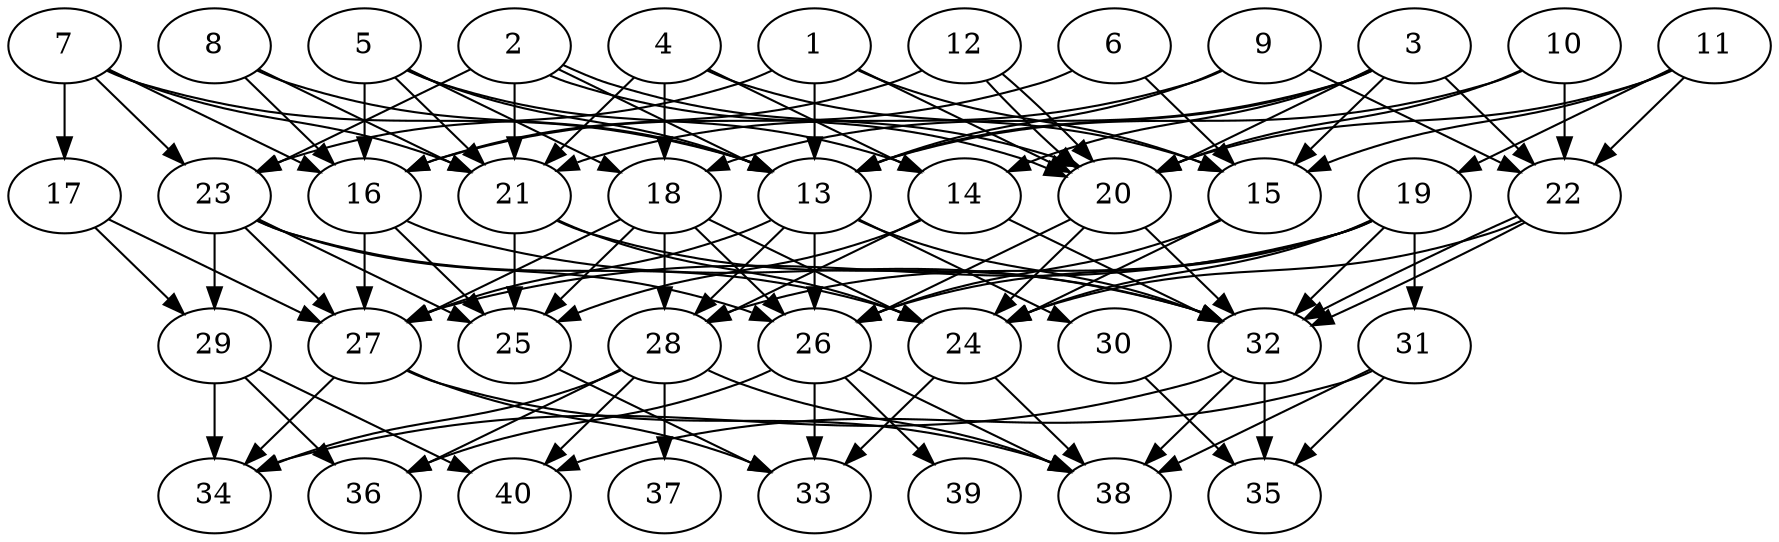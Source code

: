 // DAG (tier=3-complex, mode=compute, n=40, ccr=0.483, fat=0.728, density=0.692, regular=0.376, jump=0.203, mindata=1048576, maxdata=16777216)
// DAG automatically generated by daggen at Sun Aug 24 16:33:35 2025
// /home/ermia/Project/Environments/daggen/bin/daggen --dot --ccr 0.483 --fat 0.728 --regular 0.376 --density 0.692 --jump 0.203 --mindata 1048576 --maxdata 16777216 -n 40 
digraph G {
  1 [size="1123452453882578337792", alpha="0.14", expect_size="561726226941289168896"]
  1 -> 13 [size ="864555978719232"]
  1 -> 15 [size ="864555978719232"]
  1 -> 20 [size ="864555978719232"]
  1 -> 23 [size ="864555978719232"]
  2 [size="41609350143799197696", alpha="0.11", expect_size="20804675071899598848"]
  2 -> 13 [size ="96061775413248"]
  2 -> 20 [size ="96061775413248"]
  2 -> 20 [size ="96061775413248"]
  2 -> 21 [size ="96061775413248"]
  2 -> 23 [size ="96061775413248"]
  3 [size="34736670210258252", alpha="0.02", expect_size="17368335105129126"]
  3 -> 13 [size ="2075881518399488"]
  3 -> 14 [size ="2075881518399488"]
  3 -> 15 [size ="2075881518399488"]
  3 -> 18 [size ="2075881518399488"]
  3 -> 20 [size ="2075881518399488"]
  3 -> 22 [size ="2075881518399488"]
  4 [size="108517135809498841088", alpha="0.02", expect_size="54258567904749420544"]
  4 -> 14 [size ="182007325786112"]
  4 -> 15 [size ="182007325786112"]
  4 -> 18 [size ="182007325786112"]
  4 -> 21 [size ="182007325786112"]
  5 [size="630149920520888192", alpha="0.19", expect_size="315074960260444096"]
  5 -> 13 [size ="258110832771072"]
  5 -> 14 [size ="258110832771072"]
  5 -> 16 [size ="258110832771072"]
  5 -> 18 [size ="258110832771072"]
  5 -> 21 [size ="258110832771072"]
  6 [size="123332272310078930944", alpha="0.01", expect_size="61666136155039465472"]
  6 -> 15 [size ="198217111175168"]
  6 -> 16 [size ="198217111175168"]
  7 [size="10841534967284690", alpha="0.16", expect_size="5420767483642345"]
  7 -> 13 [size ="344564430798848"]
  7 -> 16 [size ="344564430798848"]
  7 -> 17 [size ="344564430798848"]
  7 -> 21 [size ="344564430798848"]
  7 -> 23 [size ="344564430798848"]
  8 [size="2215579939896698077184", alpha="0.07", expect_size="1107789969948349038592"]
  8 -> 13 [size ="1359611835711488"]
  8 -> 16 [size ="1359611835711488"]
  8 -> 21 [size ="1359611835711488"]
  9 [size="1169551557384634105856", alpha="0.15", expect_size="584775778692317052928"]
  9 -> 13 [size ="888047579168768"]
  9 -> 21 [size ="888047579168768"]
  9 -> 22 [size ="888047579168768"]
  10 [size="3403809588003209216000", alpha="0.17", expect_size="1701904794001604608000"]
  10 -> 13 [size ="1810228890828800"]
  10 -> 20 [size ="1810228890828800"]
  10 -> 22 [size ="1810228890828800"]
  11 [size="25921808270029108", alpha="0.20", expect_size="12960904135014554"]
  11 -> 15 [size ="1285259601641472"]
  11 -> 19 [size ="1285259601641472"]
  11 -> 20 [size ="1285259601641472"]
  11 -> 22 [size ="1285259601641472"]
  12 [size="12556731182631856", alpha="0.12", expect_size="6278365591315928"]
  12 -> 16 [size ="273598820384768"]
  12 -> 20 [size ="273598820384768"]
  12 -> 20 [size ="273598820384768"]
  13 [size="728238217500551020544", alpha="0.15", expect_size="364119108750275510272"]
  13 -> 26 [size ="647548494675968"]
  13 -> 27 [size ="647548494675968"]
  13 -> 28 [size ="647548494675968"]
  13 -> 30 [size ="647548494675968"]
  13 -> 32 [size ="647548494675968"]
  14 [size="1282438609903666688", alpha="0.17", expect_size="641219304951833344"]
  14 -> 25 [size ="664461639680000"]
  14 -> 28 [size ="664461639680000"]
  14 -> 32 [size ="664461639680000"]
  15 [size="2665359921104551936", alpha="0.16", expect_size="1332679960552275968"]
  15 -> 24 [size ="15378969264128"]
  15 -> 26 [size ="15378969264128"]
  16 [size="4416213409565562109952", alpha="0.12", expect_size="2208106704782781054976"]
  16 -> 25 [size ="2153393288118272"]
  16 -> 27 [size ="2153393288118272"]
  16 -> 32 [size ="2153393288118272"]
  17 [size="15502675259203448", alpha="0.09", expect_size="7751337629601724"]
  17 -> 27 [size ="768912190865408"]
  17 -> 29 [size ="768912190865408"]
  18 [size="64075145544396192", alpha="0.11", expect_size="32037572772198096"]
  18 -> 24 [size ="1488103499890688"]
  18 -> 25 [size ="1488103499890688"]
  18 -> 26 [size ="1488103499890688"]
  18 -> 27 [size ="1488103499890688"]
  18 -> 28 [size ="1488103499890688"]
  19 [size="36648859212065352", alpha="0.03", expect_size="18324429606032676"]
  19 -> 24 [size ="1638769342021632"]
  19 -> 26 [size ="1638769342021632"]
  19 -> 27 [size ="1638769342021632"]
  19 -> 28 [size ="1638769342021632"]
  19 -> 31 [size ="1638769342021632"]
  19 -> 32 [size ="1638769342021632"]
  20 [size="3949193124806408704", alpha="0.09", expect_size="1974596562403204352"]
  20 -> 24 [size ="1978347911380992"]
  20 -> 26 [size ="1978347911380992"]
  20 -> 32 [size ="1978347911380992"]
  21 [size="16169173827428140", alpha="0.00", expect_size="8084586913714070"]
  21 -> 24 [size ="640492400279552"]
  21 -> 25 [size ="640492400279552"]
  21 -> 32 [size ="640492400279552"]
  22 [size="5729763437354799104", alpha="0.19", expect_size="2864881718677399552"]
  22 -> 24 [size ="1889450602790912"]
  22 -> 32 [size ="1889450602790912"]
  22 -> 32 [size ="1889450602790912"]
  23 [size="7297087966036128", alpha="0.05", expect_size="3648543983018064"]
  23 -> 24 [size ="197158326239232"]
  23 -> 25 [size ="197158326239232"]
  23 -> 26 [size ="197158326239232"]
  23 -> 27 [size ="197158326239232"]
  23 -> 29 [size ="197158326239232"]
  24 [size="27687927588694332", alpha="0.20", expect_size="13843963794347166"]
  24 -> 33 [size ="495037964091392"]
  24 -> 38 [size ="495037964091392"]
  25 [size="25946148779624436", alpha="0.17", expect_size="12973074389812218"]
  25 -> 33 [size ="38632190640128"]
  26 [size="67381418010234000", alpha="0.12", expect_size="33690709005117000"]
  26 -> 33 [size ="1378042681229312"]
  26 -> 36 [size ="1378042681229312"]
  26 -> 38 [size ="1378042681229312"]
  26 -> 39 [size ="1378042681229312"]
  27 [size="6322372158841936896", alpha="0.18", expect_size="3161186079420968448"]
  27 -> 33 [size ="2196345284722688"]
  27 -> 34 [size ="2196345284722688"]
  27 -> 38 [size ="2196345284722688"]
  28 [size="1195582517299651072", alpha="0.01", expect_size="597791258649825536"]
  28 -> 34 [size ="708160784433152"]
  28 -> 36 [size ="708160784433152"]
  28 -> 37 [size ="708160784433152"]
  28 -> 38 [size ="708160784433152"]
  28 -> 40 [size ="708160784433152"]
  29 [size="59984309348517328", alpha="0.15", expect_size="29992154674258664"]
  29 -> 34 [size ="1541078859644928"]
  29 -> 36 [size ="1541078859644928"]
  29 -> 40 [size ="1541078859644928"]
  30 [size="883886925201908170752", alpha="0.16", expect_size="441943462600954085376"]
  30 -> 35 [size ="736808216297472"]
  31 [size="15004786026498966", alpha="0.18", expect_size="7502393013249483"]
  31 -> 35 [size ="518508618186752"]
  31 -> 38 [size ="518508618186752"]
  31 -> 40 [size ="518508618186752"]
  32 [size="416789581659553408", alpha="0.06", expect_size="208394790829776704"]
  32 -> 34 [size ="173894241615872"]
  32 -> 35 [size ="173894241615872"]
  32 -> 38 [size ="173894241615872"]
  33 [size="2533099258083532800", alpha="0.15", expect_size="1266549629041766400"]
  34 [size="4179131509409579008", alpha="0.00", expect_size="2089565754704789504"]
  35 [size="432732128220896768", alpha="0.01", expect_size="216366064110448384"]
  36 [size="22619717546949768", alpha="0.09", expect_size="11309858773474884"]
  37 [size="1228939666413117696", alpha="0.08", expect_size="614469833206558848"]
  38 [size="7851931028321992704", alpha="0.10", expect_size="3925965514160996352"]
  39 [size="62476255232000000000", alpha="0.08", expect_size="31238127616000000000"]
  40 [size="413006164020529", alpha="0.20", expect_size="206503082010264"]
}